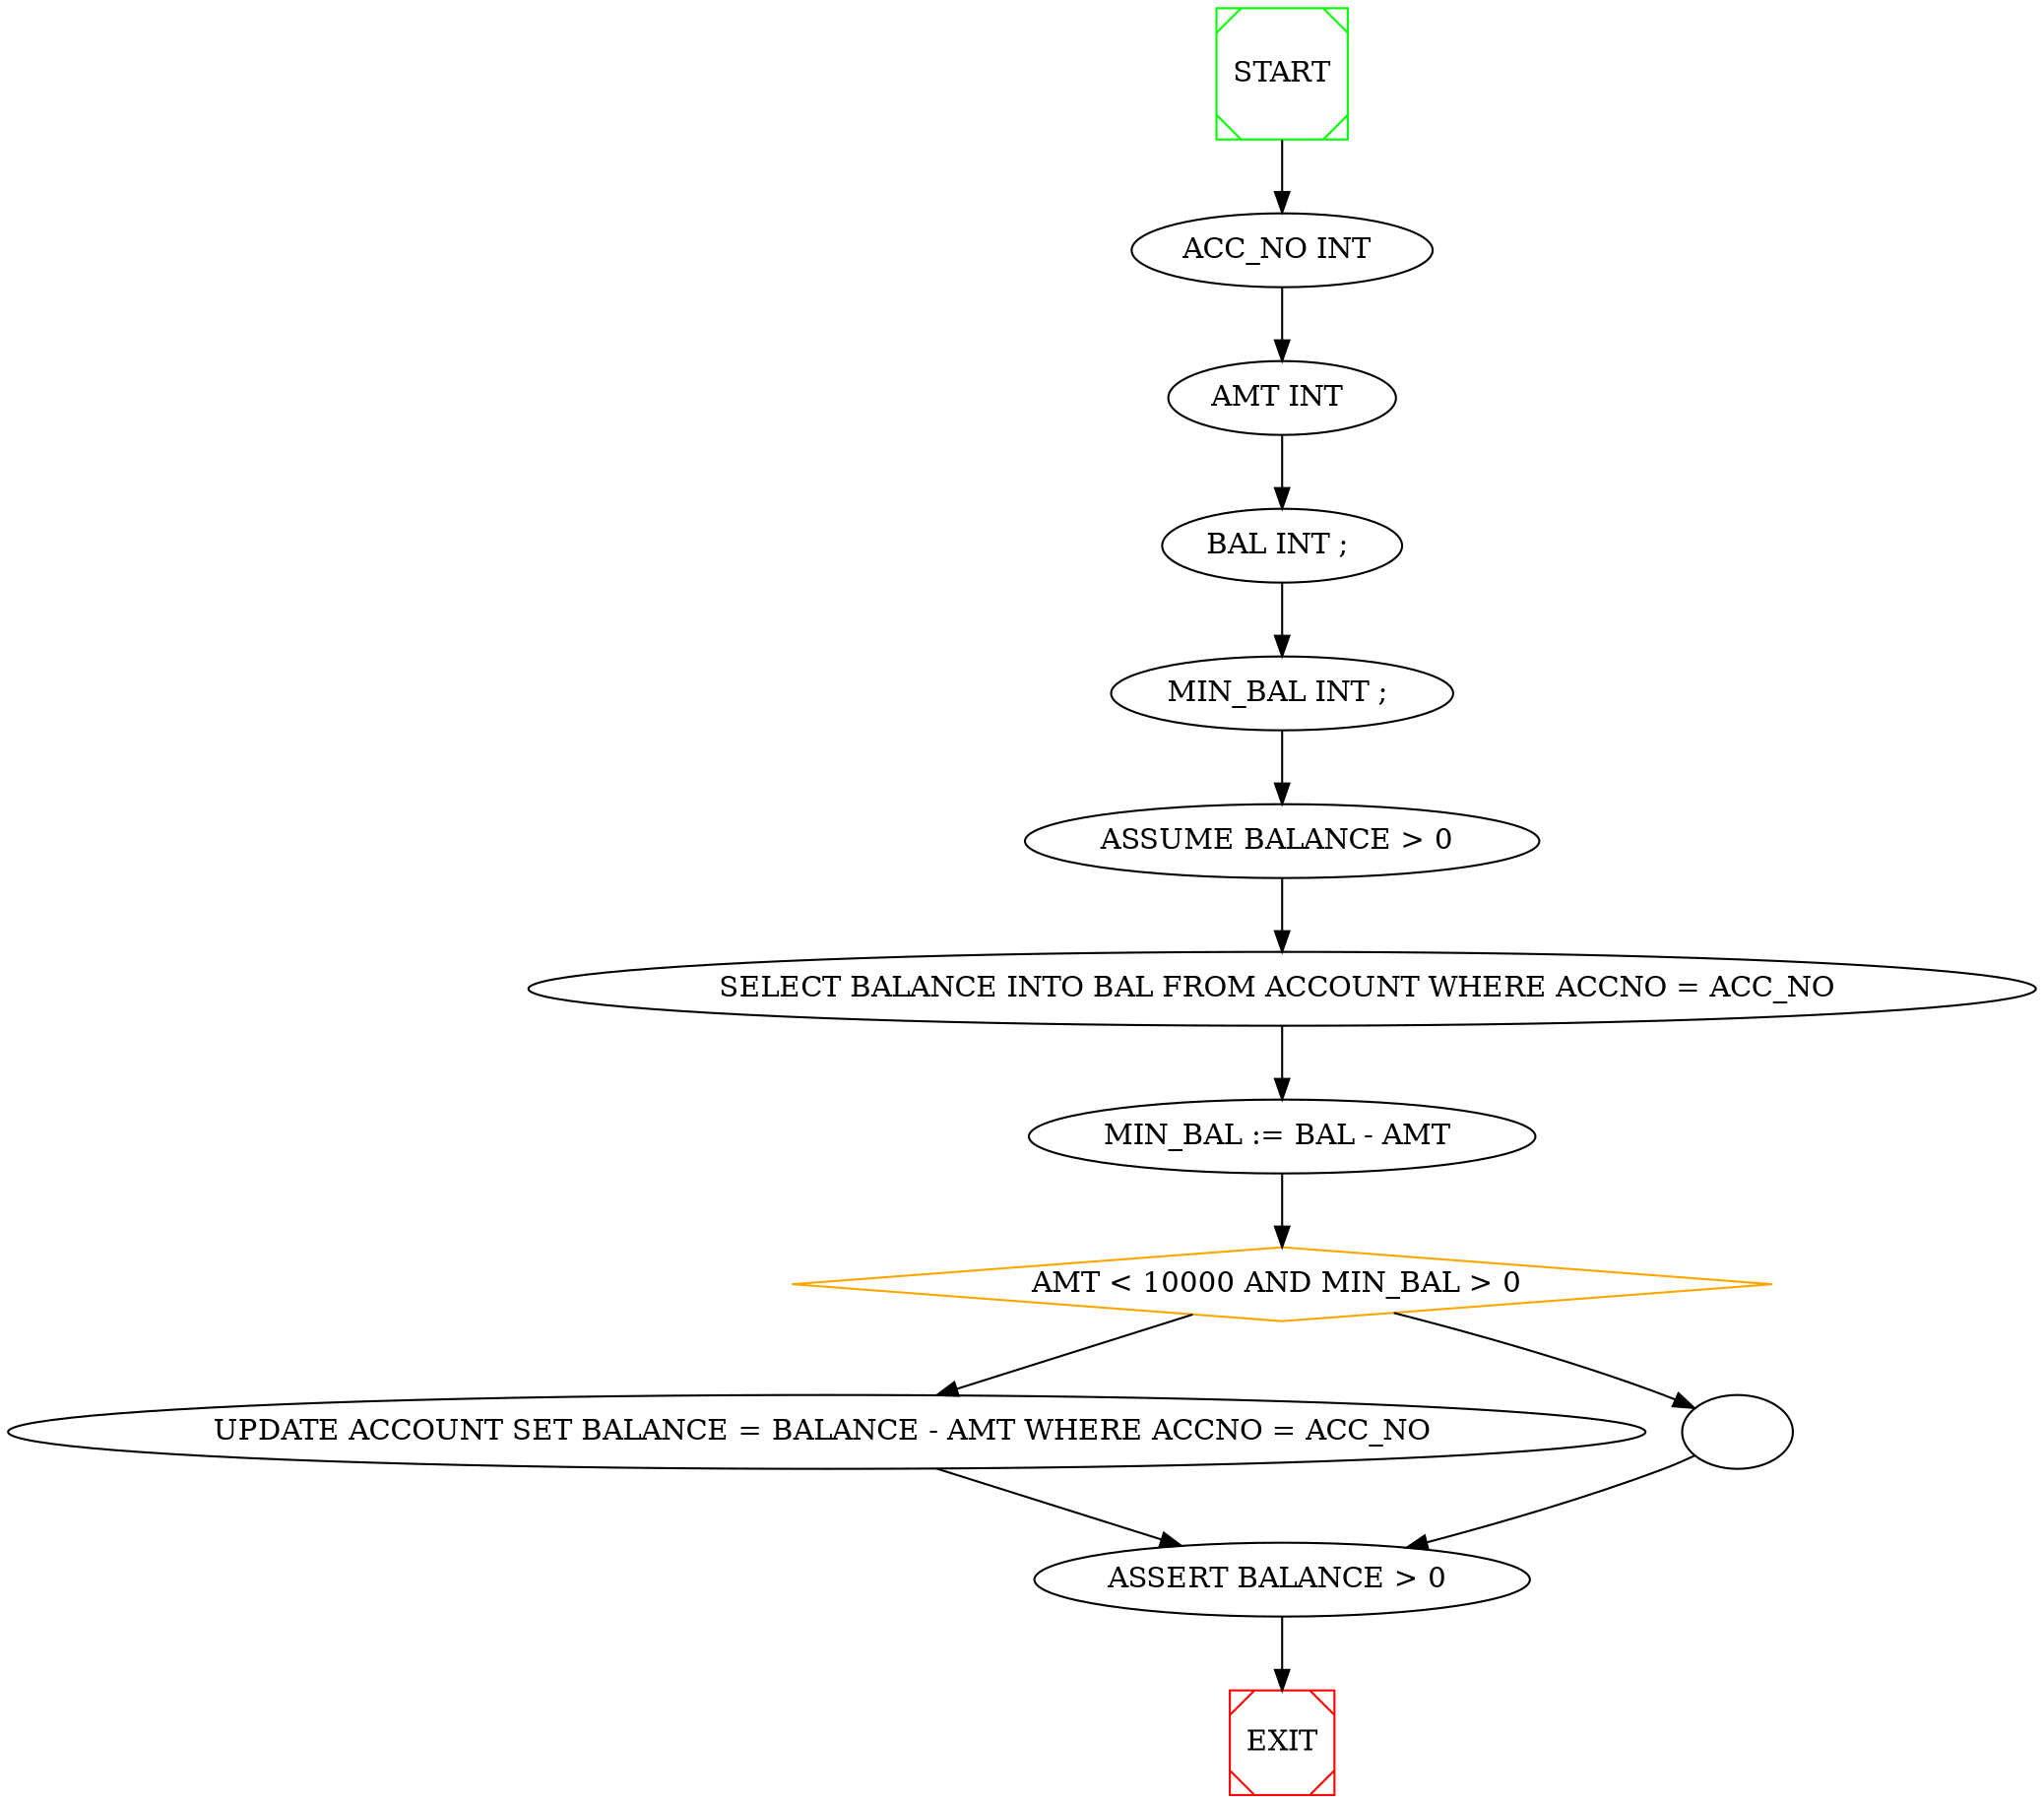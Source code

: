 digraph G {

	
	0[ label=""  ] ;
	
	0 -> 1 ;
	
	1[ label="ACC_NO INT "  ] ;
	
	1 -> 2 ;
	
	2[ label="AMT INT "  ] ;
	
	2 -> 3 ;
	
	3[ label="BAL INT ; "  ] ;
	
	3 -> 4 ;
	
	4[ label="MIN_BAL INT ; "  ] ;
	
	4 -> 5 ;
	
	5[ label="ASSUME BALANCE > 0 "  ] ;
	
	5 -> 6 ;
	
	6[ label="SELECT BALANCE INTO BAL FROM ACCOUNT WHERE ACCNO = ACC_NO "  ] ;
	
	6 -> 7 ;
	
	7[ label="MIN_BAL := BAL - AMT "  ] ;
	
	7 -> 8 ;
	
	8[ label="AMT < 10000 AND MIN_BAL > 0 " , color=orange, shape=diamond ] ;
	
	8 -> 9 ;
	8 -> 10 ;
	
	9[ label="UPDATE ACCOUNT SET BALANCE = BALANCE - AMT WHERE ACCNO = ACC_NO "  ] ;
	
	9 -> 11 ;
	
	10[ label=""  ] ;
	
	10 -> 11 ;
	
	11[ label="ASSERT BALANCE > 0 "  ] ;
	
	0[ label="START", shape=Msquare, color=green ] ;
	11 -> EXIT ;EXIT[ shape=Msquare, color=red ] ;
	
}